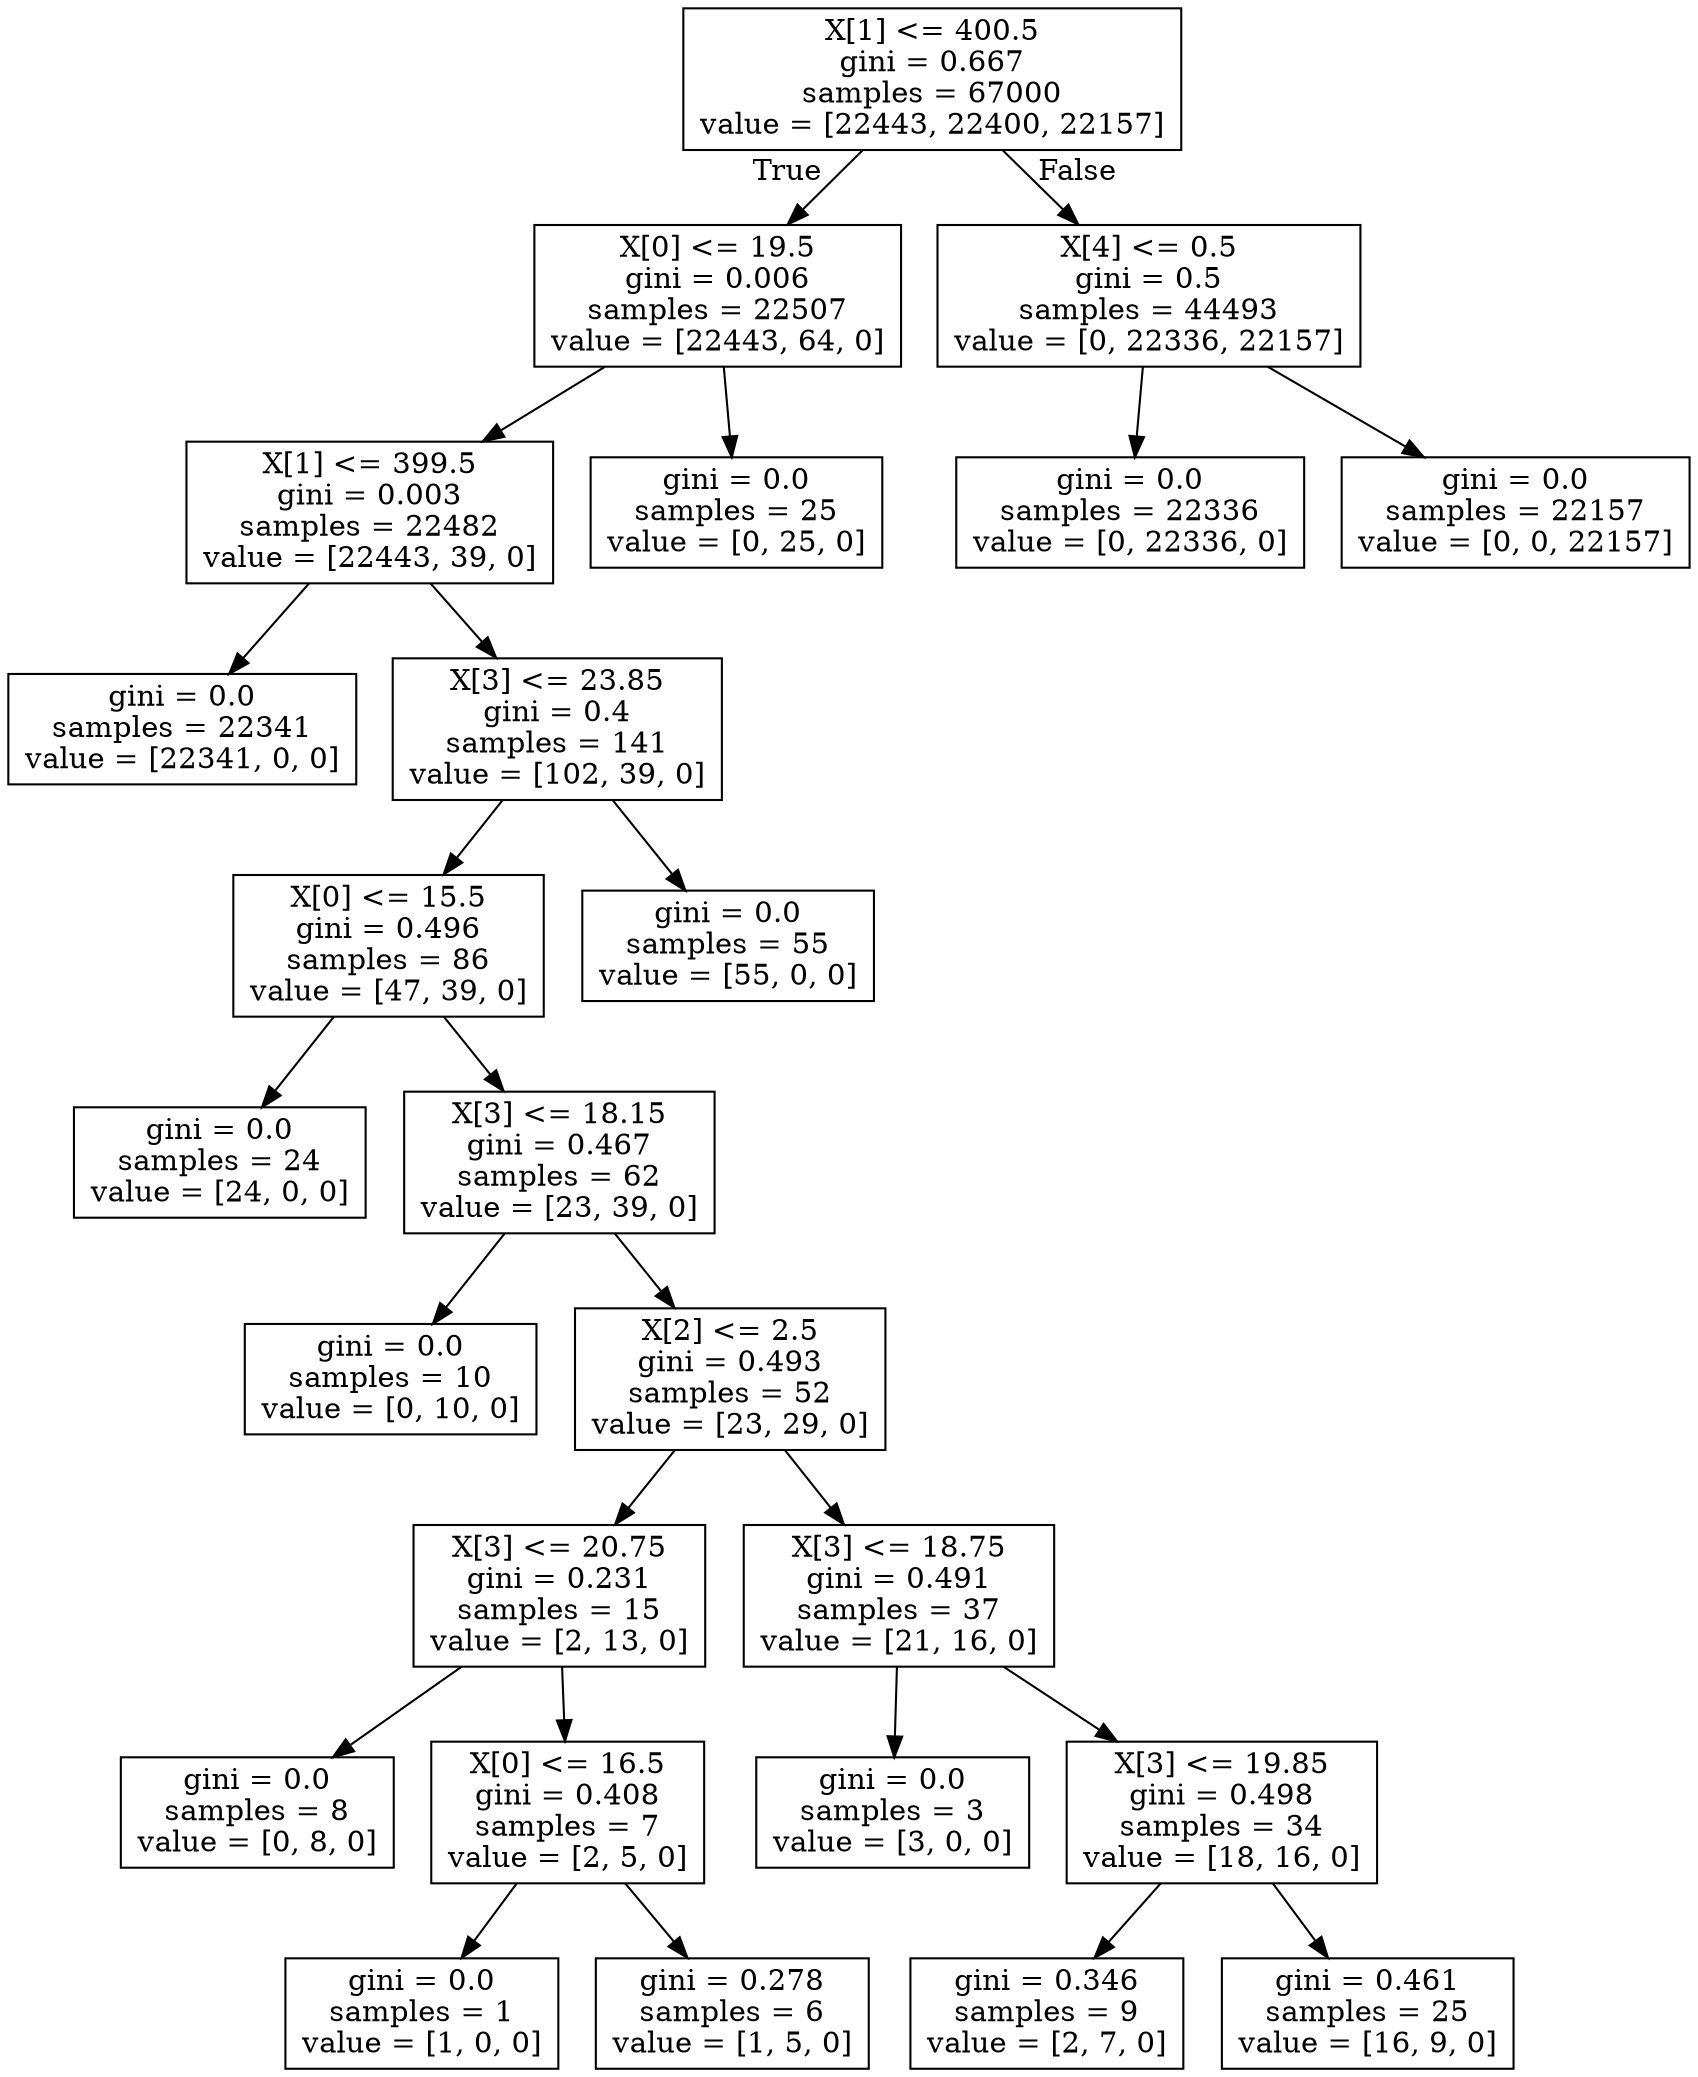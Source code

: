 digraph Tree {
node [shape=box] ;
0 [label="X[1] <= 400.5\ngini = 0.667\nsamples = 67000\nvalue = [22443, 22400, 22157]"] ;
1 [label="X[0] <= 19.5\ngini = 0.006\nsamples = 22507\nvalue = [22443, 64, 0]"] ;
0 -> 1 [labeldistance=2.5, labelangle=45, headlabel="True"] ;
2 [label="X[1] <= 399.5\ngini = 0.003\nsamples = 22482\nvalue = [22443, 39, 0]"] ;
1 -> 2 ;
3 [label="gini = 0.0\nsamples = 22341\nvalue = [22341, 0, 0]"] ;
2 -> 3 ;
4 [label="X[3] <= 23.85\ngini = 0.4\nsamples = 141\nvalue = [102, 39, 0]"] ;
2 -> 4 ;
5 [label="X[0] <= 15.5\ngini = 0.496\nsamples = 86\nvalue = [47, 39, 0]"] ;
4 -> 5 ;
6 [label="gini = 0.0\nsamples = 24\nvalue = [24, 0, 0]"] ;
5 -> 6 ;
7 [label="X[3] <= 18.15\ngini = 0.467\nsamples = 62\nvalue = [23, 39, 0]"] ;
5 -> 7 ;
8 [label="gini = 0.0\nsamples = 10\nvalue = [0, 10, 0]"] ;
7 -> 8 ;
9 [label="X[2] <= 2.5\ngini = 0.493\nsamples = 52\nvalue = [23, 29, 0]"] ;
7 -> 9 ;
10 [label="X[3] <= 20.75\ngini = 0.231\nsamples = 15\nvalue = [2, 13, 0]"] ;
9 -> 10 ;
11 [label="gini = 0.0\nsamples = 8\nvalue = [0, 8, 0]"] ;
10 -> 11 ;
12 [label="X[0] <= 16.5\ngini = 0.408\nsamples = 7\nvalue = [2, 5, 0]"] ;
10 -> 12 ;
13 [label="gini = 0.0\nsamples = 1\nvalue = [1, 0, 0]"] ;
12 -> 13 ;
14 [label="gini = 0.278\nsamples = 6\nvalue = [1, 5, 0]"] ;
12 -> 14 ;
15 [label="X[3] <= 18.75\ngini = 0.491\nsamples = 37\nvalue = [21, 16, 0]"] ;
9 -> 15 ;
16 [label="gini = 0.0\nsamples = 3\nvalue = [3, 0, 0]"] ;
15 -> 16 ;
17 [label="X[3] <= 19.85\ngini = 0.498\nsamples = 34\nvalue = [18, 16, 0]"] ;
15 -> 17 ;
18 [label="gini = 0.346\nsamples = 9\nvalue = [2, 7, 0]"] ;
17 -> 18 ;
19 [label="gini = 0.461\nsamples = 25\nvalue = [16, 9, 0]"] ;
17 -> 19 ;
20 [label="gini = 0.0\nsamples = 55\nvalue = [55, 0, 0]"] ;
4 -> 20 ;
21 [label="gini = 0.0\nsamples = 25\nvalue = [0, 25, 0]"] ;
1 -> 21 ;
22 [label="X[4] <= 0.5\ngini = 0.5\nsamples = 44493\nvalue = [0, 22336, 22157]"] ;
0 -> 22 [labeldistance=2.5, labelangle=-45, headlabel="False"] ;
23 [label="gini = 0.0\nsamples = 22336\nvalue = [0, 22336, 0]"] ;
22 -> 23 ;
24 [label="gini = 0.0\nsamples = 22157\nvalue = [0, 0, 22157]"] ;
22 -> 24 ;
}